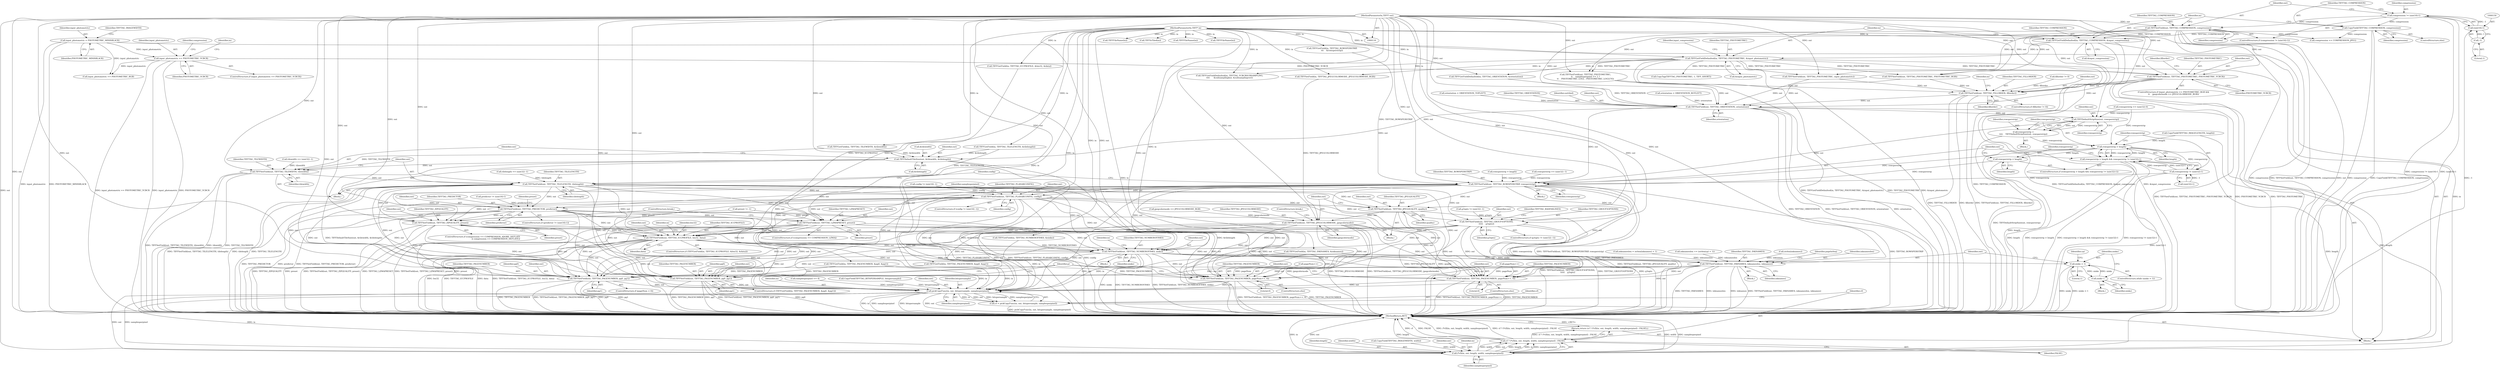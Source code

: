 digraph "0_libtiff_5c080298d59efa53264d7248bbe3a04660db6ef7_2@pointer" {
"1000224" [label="(Call,TIFFSetField(out, TIFFTAG_PHOTOMETRIC, PHOTOMETRIC_YCBCR))"];
"1000153" [label="(Call,TIFFSetField(out, TIFFTAG_COMPRESSION, compression))"];
"1000118" [label="(MethodParameterIn,TIFF* out)"];
"1000147" [label="(Call,compression != (uint16)-1)"];
"1000149" [label="(Call,(uint16)-1)"];
"1000151" [label="(Call,-1)"];
"1000166" [label="(Call,TIFFGetFieldDefaulted(in, TIFFTAG_PHOTOMETRIC, &input_photometric))"];
"1000161" [label="(Call,TIFFGetFieldDefaulted(in, TIFFTAG_COMPRESSION, &input_compression))"];
"1000117" [label="(MethodParameterIn,TIFF* in)"];
"1000158" [label="(Call,CopyField(TIFFTAG_COMPRESSION, compression))"];
"1000182" [label="(Call,input_photometric == PHOTOMETRIC_YCBCR)"];
"1000127" [label="(Call,input_photometric = PHOTOMETRIC_MINISBLACK)"];
"1000274" [label="(Call,TIFFSetField(out, TIFFTAG_FILLORDER, fillorder))"];
"1000316" [label="(Call,TIFFSetField(out, TIFFTAG_ORIENTATION, orientation))"];
"1000356" [label="(Call,TIFFDefaultTileSize(out, &tilewidth, &tilelength))"];
"1000362" [label="(Call,TIFFSetField(out, TIFFTAG_TILEWIDTH, tilewidth))"];
"1000366" [label="(Call,TIFFSetField(out, TIFFTAG_TILELENGTH, tilelength))"];
"1000428" [label="(Call,TIFFSetField(out, TIFFTAG_PLANARCONFIG, config))"];
"1000452" [label="(Call,TIFFSetField(out, TIFFTAG_JPEGQUALITY, quality))"];
"1000456" [label="(Call,TIFFSetField(out, TIFFTAG_JPEGCOLORMODE, jpegcolormode))"];
"1000589" [label="(Call,TIFFSetField(out, TIFFTAG_ICCPROFILE, len32, data))"];
"1000604" [label="(Call,TIFFSetField(out, TIFFTAG_NUMBEROFINKS, ninks))"];
"1000627" [label="(Call,ninks > 1)"];
"1000644" [label="(Call,ninks--)"];
"1000646" [label="(Call,TIFFSetField(out, TIFFTAG_INKNAMES, inknameslen, inknames))"];
"1000672" [label="(Call,TIFFSetField(out, TIFFTAG_PAGENUMBER, pg0, pg1))"];
"1000735" [label="(Call,pickCopyFunc(in, out, bitspersample, samplesperpixel))"];
"1000733" [label="(Call,cf = pickCopyFunc(in, out, bitspersample, samplesperpixel))"];
"1000743" [label="(Call,(*cf)(in, out, length, width, samplesperpixel))"];
"1000741" [label="(Call,cf ? (*cf)(in, out, length, width, samplesperpixel) : FALSE)"];
"1000740" [label="(Return,return (cf ? (*cf)(in, out, length, width, samplesperpixel) : FALSE);)"];
"1000678" [label="(Call,TIFFSetField(out, TIFFTAG_PAGENUMBER, pageNum++, 0))"];
"1000699" [label="(Call,TIFFSetField(out, TIFFTAG_PAGENUMBER, pg0, pg1))"];
"1000705" [label="(Call,TIFFSetField(out, TIFFTAG_PAGENUMBER, pageNum++, 0))"];
"1000490" [label="(Call,TIFFSetField(out, TIFFTAG_PREDICTOR, predictor))"];
"1000512" [label="(Call,TIFFSetField(out, TIFFTAG_ZIPQUALITY, preset))"];
"1000521" [label="(Call,TIFFSetField(out, TIFFTAG_LZMAPRESET, preset))"];
"1000540" [label="(Call,TIFFSetField(out, TIFFTAG_GROUP3OPTIONS,\n\t\t\t\t\t    g3opts))"];
"1000389" [label="(Call,TIFFDefaultStripSize(out, rowsperstrip))"];
"1000387" [label="(Call,rowsperstrip =\n\t\t\t\t    TIFFDefaultStripSize(out, rowsperstrip))"];
"1000394" [label="(Call,rowsperstrip > length)"];
"1000393" [label="(Call,rowsperstrip > length && rowsperstrip != (uint32)-1)"];
"1000397" [label="(Call,rowsperstrip != (uint32)-1)"];
"1000417" [label="(Call,TIFFSetField(out, TIFFTAG_ROWSPERSTRIP, rowsperstrip))"];
"1000403" [label="(Call,rowsperstrip = length)"];
"1000160" [label="(Identifier,compression)"];
"1000173" [label="(Identifier,input_compression)"];
"1000430" [label="(Identifier,TIFFTAG_PLANARCONFIG)"];
"1000604" [label="(Call,TIFFSetField(out, TIFFTAG_NUMBEROFINKS, ninks))"];
"1000431" [label="(Identifier,config)"];
"1000614" [label="(Block,)"];
"1000404" [label="(Identifier,rowsperstrip)"];
"1000665" [label="(Call,TIFFGetField(in, TIFFTAG_PAGENUMBER, &pg0, &pg1))"];
"1000605" [label="(Identifier,out)"];
"1000492" [label="(Identifier,TIFFTAG_PREDICTOR)"];
"1000695" [label="(ControlStructure,if (pageNum < 0))"];
"1000345" [label="(Call,tilelength == (uint32) -1)"];
"1000701" [label="(Identifier,TIFFTAG_PAGENUMBER)"];
"1000437" [label="(Call,samplesperpixel <= 4)"];
"1000428" [label="(Call,TIFFSetField(out, TIFFTAG_PLANARCONFIG, config))"];
"1000593" [label="(Identifier,data)"];
"1000365" [label="(Identifier,tilewidth)"];
"1000610" [label="(Identifier,in)"];
"1000734" [label="(Identifier,cf)"];
"1000521" [label="(Call,TIFFSetField(out, TIFFTAG_LZMAPRESET, preset))"];
"1000748" [label="(Identifier,samplesperpixel)"];
"1000310" [label="(Call,orientation = ORIENTATION_TOPLEFT)"];
"1000677" [label="(ControlStructure,else)"];
"1000733" [label="(Call,cf = pickCopyFunc(in, out, bitspersample, samplesperpixel))"];
"1000454" [label="(Identifier,TIFFTAG_JPEGQUALITY)"];
"1000739" [label="(Identifier,samplesperpixel)"];
"1000675" [label="(Identifier,pg0)"];
"1000396" [label="(Identifier,length)"];
"1000735" [label="(Call,pickCopyFunc(in, out, bitspersample, samplesperpixel))"];
"1000456" [label="(Call,TIFFSetField(out, TIFFTAG_JPEGCOLORMODE, jpegcolormode))"];
"1000216" [label="(ControlStructure,if (input_photometric == PHOTOMETRIC_RGB &&\n\t\t    jpegcolormode == JPEGCOLORMODE_RGB))"];
"1000493" [label="(Identifier,predictor)"];
"1000242" [label="(Call,TIFFSetField(out, TIFFTAG_PHOTOMETRIC,\n\t\t    samplesperpixel == 1 ?\n\t\t    PHOTOMETRIC_LOGL : PHOTOMETRIC_LOGLUV))"];
"1000318" [label="(Identifier,TIFFTAG_ORIENTATION)"];
"1000128" [label="(Identifier,input_photometric)"];
"1000512" [label="(Call,TIFFSetField(out, TIFFTAG_ZIPQUALITY, preset))"];
"1000307" [label="(Call,TIFFFileName(in))"];
"1000746" [label="(Identifier,length)"];
"1000316" [label="(Call,TIFFSetField(out, TIFFTAG_ORIENTATION, orientation))"];
"1000149" [label="(Call,(uint16)-1)"];
"1000541" [label="(Identifier,out)"];
"1000707" [label="(Identifier,TIFFTAG_PAGENUMBER)"];
"1000522" [label="(Identifier,out)"];
"1000681" [label="(Call,pageNum++)"];
"1000226" [label="(Identifier,TIFFTAG_PHOTOMETRIC)"];
"1000225" [label="(Identifier,out)"];
"1000387" [label="(Call,rowsperstrip =\n\t\t\t\t    TIFFDefaultStripSize(out, rowsperstrip))"];
"1000169" [label="(Call,&input_photometric)"];
"1000743" [label="(Call,(*cf)(in, out, length, width, samplesperpixel))"];
"1000356" [label="(Call,TIFFDefaultTileSize(out, &tilewidth, &tilelength))"];
"1000397" [label="(Call,rowsperstrip != (uint32)-1)"];
"1000647" [label="(Identifier,out)"];
"1000421" [label="(ControlStructure,if (config != (uint16) -1))"];
"1000582" [label="(Call,TIFFGetField(in, TIFFTAG_ICCPROFILE, &len32, &data))"];
"1000333" [label="(Call,tilewidth == (uint32) -1)"];
"1000702" [label="(Identifier,pg0)"];
"1000514" [label="(Identifier,TIFFTAG_ZIPQUALITY)"];
"1000392" [label="(ControlStructure,if (rowsperstrip > length && rowsperstrip != (uint32)-1))"];
"1000460" [label="(ControlStructure,break;)"];
"1000598" [label="(Call,TIFFGetField(in, TIFFTAG_NUMBEROFINKS, &ninks))"];
"1000650" [label="(Identifier,inknames)"];
"1000119" [label="(Block,)"];
"1000266" [label="(Call,CopyTag(TIFFTAG_PHOTOMETRIC, 1, TIFF_SHORT))"];
"1000367" [label="(Identifier,out)"];
"1000581" [label="(ControlStructure,if (TIFFGetField(in, TIFFTAG_ICCPROFILE, &len32, &data)))"];
"1000159" [label="(Identifier,TIFFTAG_COMPRESSION)"];
"1000453" [label="(Identifier,out)"];
"1000629" [label="(Literal,1)"];
"1000490" [label="(Call,TIFFSetField(out, TIFFTAG_PREDICTOR, predictor))"];
"1000483" [label="(ControlStructure,if (predictor != (uint16)-1))"];
"1000484" [label="(Call,predictor != (uint16)-1)"];
"1000363" [label="(Identifier,out)"];
"1000517" [label="(ControlStructure,if (compression == COMPRESSION_LZMA))"];
"1000644" [label="(Call,ninks--)"];
"1000673" [label="(Identifier,out)"];
"1000270" [label="(ControlStructure,if (fillorder != 0))"];
"1000388" [label="(Identifier,rowsperstrip)"];
"1000543" [label="(Identifier,g3opts)"];
"1000664" [label="(ControlStructure,if (TIFFGetField(in, TIFFTAG_PAGENUMBER, &pg0, &pg1)))"];
"1000272" [label="(Identifier,fillorder)"];
"1000152" [label="(Literal,1)"];
"1000740" [label="(Return,return (cf ? (*cf)(in, out, length, width, samplesperpixel) : FALSE);)"];
"1000154" [label="(Identifier,out)"];
"1000360" [label="(Call,&tilelength)"];
"1000704" [label="(ControlStructure,else)"];
"1000747" [label="(Identifier,width)"];
"1000554" [label="(Identifier,TIFFTAG_BADFAXLINES)"];
"1000148" [label="(Identifier,compression)"];
"1000381" [label="(Call,TIFFGetField(in, TIFFTAG_ROWSPERSTRIP,\n\t\t\t    &rowsperstrip))"];
"1000283" [label="(Call,TIFFGetFieldDefaulted(in, TIFFTAG_ORIENTATION, &orientation))"];
"1000672" [label="(Call,TIFFSetField(out, TIFFTAG_PAGENUMBER, pg0, pg1))"];
"1000188" [label="(Call,TIFFGetFieldDefaulted(in, TIFFTAG_YCBCRSUBSAMPLING,\n\t\t\t\t      &subsamplinghor, &subsamplingver))"];
"1000504" [label="(ControlStructure,if (compression == COMPRESSION_ADOBE_DEFLATE\n                                         || compression == COMPRESSION_DEFLATE))"];
"1000213" [label="(Identifier,compression)"];
"1000703" [label="(Identifier,pg1)"];
"1000156" [label="(Identifier,compression)"];
"1000630" [label="(Block,)"];
"1000284" [label="(Identifier,in)"];
"1000134" [label="(Call,CopyField(TIFFTAG_IMAGEWIDTH, width))"];
"1000408" [label="(Call,rowsperstrip == (uint32) -1)"];
"1000626" [label="(ControlStructure,while (ninks > 1))"];
"1000405" [label="(Identifier,length)"];
"1000749" [label="(Identifier,FALSE)"];
"1000184" [label="(Identifier,PHOTOMETRIC_YCBCR)"];
"1000591" [label="(Identifier,TIFFTAG_ICCPROFILE)"];
"1000391" [label="(Identifier,rowsperstrip)"];
"1000403" [label="(Call,rowsperstrip = length)"];
"1000140" [label="(Call,CopyField(TIFFTAG_BITSPERSAMPLE, bitspersample))"];
"1000683" [label="(Literal,0)"];
"1000368" [label="(Identifier,TIFFTAG_TILELENGTH)"];
"1000161" [label="(Call,TIFFGetFieldDefaulted(in, TIFFTAG_COMPRESSION, &input_compression))"];
"1000189" [label="(Identifier,in)"];
"1000429" [label="(Identifier,out)"];
"1000457" [label="(Identifier,out)"];
"1000212" [label="(Call,compression == COMPRESSION_JPEG)"];
"1000357" [label="(Identifier,out)"];
"1000745" [label="(Identifier,out)"];
"1000590" [label="(Identifier,out)"];
"1000589" [label="(Call,TIFFSetField(out, TIFFTAG_ICCPROFILE, len32, data))"];
"1000500" [label="(Identifier,preset)"];
"1000218" [label="(Call,input_photometric == PHOTOMETRIC_RGB)"];
"1000322" [label="(Identifier,outtiled)"];
"1000327" [label="(Call,TIFFIsTiled(in))"];
"1000221" [label="(Call,jpegcolormode == JPEGCOLORMODE_RGB)"];
"1000276" [label="(Identifier,TIFFTAG_FILLORDER)"];
"1000676" [label="(Identifier,pg1)"];
"1000151" [label="(Call,-1)"];
"1000744" [label="(Identifier,in)"];
"1000229" [label="(Call,TIFFSetField(out, TIFFTAG_PHOTOMETRIC, input_photometric))"];
"1000706" [label="(Identifier,out)"];
"1000319" [label="(Identifier,orientation)"];
"1000395" [label="(Identifier,rowsperstrip)"];
"1000277" [label="(Identifier,fillorder)"];
"1000420" [label="(Identifier,rowsperstrip)"];
"1000419" [label="(Identifier,TIFFTAG_ROWSPERSTRIP)"];
"1000153" [label="(Call,TIFFSetField(out, TIFFTAG_COMPRESSION, compression))"];
"1000366" [label="(Call,TIFFSetField(out, TIFFTAG_TILELENGTH, tilelength))"];
"1000450" [label="(Block,)"];
"1000274" [label="(Call,TIFFSetField(out, TIFFTAG_FILLORDER, fillorder))"];
"1000638" [label="(Call,inknameslen += (strlen(cp) + 1))"];
"1000207" [label="(Call,TIFFFileName(in))"];
"1000362" [label="(Call,TIFFSetField(out, TIFFTAG_TILEWIDTH, tilewidth))"];
"1000525" [label="(ControlStructure,break;)"];
"1000162" [label="(Identifier,in)"];
"1000674" [label="(Identifier,TIFFTAG_PAGENUMBER)"];
"1000369" [label="(Identifier,tilelength)"];
"1000645" [label="(Identifier,ninks)"];
"1000609" [label="(Call,TIFFGetField(in, TIFFTAG_INKNAMES, &inknames))"];
"1000275" [label="(Identifier,out)"];
"1000628" [label="(Identifier,ninks)"];
"1000540" [label="(Call,TIFFSetField(out, TIFFTAG_GROUP3OPTIONS,\n\t\t\t\t\t    g3opts))"];
"1000646" [label="(Call,TIFFSetField(out, TIFFTAG_INKNAMES, inknameslen, inknames))"];
"1000678" [label="(Call,TIFFSetField(out, TIFFTAG_PAGENUMBER, pageNum++, 0))"];
"1000737" [label="(Identifier,out)"];
"1000699" [label="(Call,TIFFSetField(out, TIFFTAG_PAGENUMBER, pg0, pg1))"];
"1000533" [label="(ControlStructure,if (g3opts != (uint32) -1))"];
"1000371" [label="(Block,)"];
"1000414" [label="(Call,rowsperstrip = length)"];
"1000373" [label="(Call,rowsperstrip == (uint32) 0)"];
"1000224" [label="(Call,TIFFSetField(out, TIFFTAG_PHOTOMETRIC, PHOTOMETRIC_YCBCR))"];
"1000515" [label="(Identifier,preset)"];
"1000705" [label="(Call,TIFFSetField(out, TIFFTAG_PAGENUMBER, pageNum++, 0))"];
"1000317" [label="(Identifier,out)"];
"1000513" [label="(Identifier,out)"];
"1000182" [label="(Call,input_photometric == PHOTOMETRIC_YCBCR)"];
"1000459" [label="(Identifier,jpegcolormode)"];
"1000627" [label="(Call,ninks > 1)"];
"1000648" [label="(Identifier,TIFFTAG_INKNAMES)"];
"1000351" [label="(Call,TIFFGetField(in, TIFFTAG_TILELENGTH, &tilelength))"];
"1000390" [label="(Identifier,out)"];
"1000167" [label="(Identifier,in)"];
"1000117" [label="(MethodParameterIn,TIFF* in)"];
"1000183" [label="(Identifier,input_photometric)"];
"1000491" [label="(Identifier,out)"];
"1000127" [label="(Call,input_photometric = PHOTOMETRIC_MINISBLACK)"];
"1000599" [label="(Identifier,in)"];
"1000163" [label="(Identifier,TIFFTAG_COMPRESSION)"];
"1000294" [label="(Call,TIFFFileName(in))"];
"1000423" [label="(Identifier,config)"];
"1000750" [label="(MethodReturn,RET)"];
"1000422" [label="(Call,config != (uint16) -1)"];
"1000168" [label="(Identifier,TIFFTAG_PHOTOMETRIC)"];
"1000679" [label="(Identifier,out)"];
"1000418" [label="(Identifier,out)"];
"1000137" [label="(Call,CopyField(TIFFTAG_IMAGELENGTH, length))"];
"1000524" [label="(Identifier,preset)"];
"1000399" [label="(Call,(uint32)-1)"];
"1000619" [label="(Call,strlen(inknames))"];
"1000158" [label="(Call,CopyField(TIFFTAG_COMPRESSION, compression))"];
"1000271" [label="(Call,fillorder != 0)"];
"1000417" [label="(Call,TIFFSetField(out, TIFFTAG_ROWSPERSTRIP, rowsperstrip))"];
"1000499" [label="(Call,preset != -1)"];
"1000523" [label="(Identifier,TIFFTAG_LZMAPRESET)"];
"1000607" [label="(Identifier,ninks)"];
"1000297" [label="(Call,orientation = ORIENTATION_BOTLEFT)"];
"1000339" [label="(Call,TIFFGetField(in, TIFFTAG_TILEWIDTH, &tilewidth))"];
"1000700" [label="(Identifier,out)"];
"1000157" [label="(ControlStructure,else)"];
"1000118" [label="(MethodParameterIn,TIFF* out)"];
"1000687" [label="(Call,TIFFGetField(in, TIFFTAG_PAGENUMBER, &pg0, &pg1))"];
"1000656" [label="(Identifier,pageInSeq)"];
"1000649" [label="(Identifier,inknameslen)"];
"1000542" [label="(Identifier,TIFFTAG_GROUP3OPTIONS)"];
"1000393" [label="(Call,rowsperstrip > length && rowsperstrip != (uint32)-1)"];
"1000708" [label="(Call,pageNum++)"];
"1000438" [label="(Identifier,samplesperpixel)"];
"1000616" [label="(Call,inknameslen = strlen(inknames) + 1)"];
"1000331" [label="(Block,)"];
"1000364" [label="(Identifier,TIFFTAG_TILEWIDTH)"];
"1000713" [label="(Identifier,p)"];
"1000741" [label="(Call,cf ? (*cf)(in, out, length, width, samplesperpixel) : FALSE)"];
"1000394" [label="(Call,rowsperstrip > length)"];
"1000176" [label="(Call,TIFFSetField(in, TIFFTAG_JPEGCOLORMODE, JPEGCOLORMODE_RGB))"];
"1000261" [label="(Call,TIFFSetField(out, TIFFTAG_PHOTOMETRIC, PHOTOMETRIC_RGB))"];
"1000398" [label="(Identifier,rowsperstrip)"];
"1000632" [label="(Identifier,cp)"];
"1000386" [label="(Block,)"];
"1000129" [label="(Identifier,PHOTOMETRIC_MINISBLACK)"];
"1000455" [label="(Identifier,quality)"];
"1000458" [label="(Identifier,TIFFTAG_JPEGCOLORMODE)"];
"1000227" [label="(Identifier,PHOTOMETRIC_YCBCR)"];
"1000710" [label="(Literal,0)"];
"1000146" [label="(ControlStructure,if (compression != (uint16)-1))"];
"1000738" [label="(Identifier,bitspersample)"];
"1000181" [label="(ControlStructure,if (input_photometric == PHOTOMETRIC_YCBCR))"];
"1000147" [label="(Call,compression != (uint16)-1)"];
"1000358" [label="(Call,&tilewidth)"];
"1000680" [label="(Identifier,TIFFTAG_PAGENUMBER)"];
"1000452" [label="(Call,TIFFSetField(out, TIFFTAG_JPEGQUALITY, quality))"];
"1000155" [label="(Identifier,TIFFTAG_COMPRESSION)"];
"1000389" [label="(Call,TIFFDefaultStripSize(out, rowsperstrip))"];
"1000592" [label="(Identifier,len32)"];
"1000606" [label="(Identifier,TIFFTAG_NUMBEROFINKS)"];
"1000166" [label="(Call,TIFFGetFieldDefaulted(in, TIFFTAG_PHOTOMETRIC, &input_photometric))"];
"1000135" [label="(Identifier,TIFFTAG_IMAGEWIDTH)"];
"1000736" [label="(Identifier,in)"];
"1000603" [label="(Block,)"];
"1000164" [label="(Call,&input_compression)"];
"1000534" [label="(Call,g3opts != (uint32) -1)"];
"1000742" [label="(Identifier,cf)"];
"1000224" -> "1000216"  [label="AST: "];
"1000224" -> "1000227"  [label="CFG: "];
"1000225" -> "1000224"  [label="AST: "];
"1000226" -> "1000224"  [label="AST: "];
"1000227" -> "1000224"  [label="AST: "];
"1000272" -> "1000224"  [label="CFG: "];
"1000224" -> "1000750"  [label="DDG: PHOTOMETRIC_YCBCR"];
"1000224" -> "1000750"  [label="DDG: TIFFTAG_PHOTOMETRIC"];
"1000224" -> "1000750"  [label="DDG: TIFFSetField(out, TIFFTAG_PHOTOMETRIC, PHOTOMETRIC_YCBCR)"];
"1000153" -> "1000224"  [label="DDG: out"];
"1000118" -> "1000224"  [label="DDG: out"];
"1000166" -> "1000224"  [label="DDG: TIFFTAG_PHOTOMETRIC"];
"1000182" -> "1000224"  [label="DDG: PHOTOMETRIC_YCBCR"];
"1000224" -> "1000274"  [label="DDG: out"];
"1000224" -> "1000316"  [label="DDG: out"];
"1000153" -> "1000146"  [label="AST: "];
"1000153" -> "1000156"  [label="CFG: "];
"1000154" -> "1000153"  [label="AST: "];
"1000155" -> "1000153"  [label="AST: "];
"1000156" -> "1000153"  [label="AST: "];
"1000162" -> "1000153"  [label="CFG: "];
"1000153" -> "1000750"  [label="DDG: TIFFSetField(out, TIFFTAG_COMPRESSION, compression)"];
"1000153" -> "1000750"  [label="DDG: out"];
"1000153" -> "1000750"  [label="DDG: compression"];
"1000118" -> "1000153"  [label="DDG: out"];
"1000147" -> "1000153"  [label="DDG: compression"];
"1000153" -> "1000161"  [label="DDG: TIFFTAG_COMPRESSION"];
"1000153" -> "1000212"  [label="DDG: compression"];
"1000153" -> "1000229"  [label="DDG: out"];
"1000153" -> "1000242"  [label="DDG: out"];
"1000153" -> "1000261"  [label="DDG: out"];
"1000153" -> "1000274"  [label="DDG: out"];
"1000153" -> "1000316"  [label="DDG: out"];
"1000118" -> "1000116"  [label="AST: "];
"1000118" -> "1000750"  [label="DDG: out"];
"1000118" -> "1000229"  [label="DDG: out"];
"1000118" -> "1000242"  [label="DDG: out"];
"1000118" -> "1000261"  [label="DDG: out"];
"1000118" -> "1000274"  [label="DDG: out"];
"1000118" -> "1000316"  [label="DDG: out"];
"1000118" -> "1000356"  [label="DDG: out"];
"1000118" -> "1000362"  [label="DDG: out"];
"1000118" -> "1000366"  [label="DDG: out"];
"1000118" -> "1000389"  [label="DDG: out"];
"1000118" -> "1000417"  [label="DDG: out"];
"1000118" -> "1000428"  [label="DDG: out"];
"1000118" -> "1000452"  [label="DDG: out"];
"1000118" -> "1000456"  [label="DDG: out"];
"1000118" -> "1000490"  [label="DDG: out"];
"1000118" -> "1000512"  [label="DDG: out"];
"1000118" -> "1000521"  [label="DDG: out"];
"1000118" -> "1000540"  [label="DDG: out"];
"1000118" -> "1000589"  [label="DDG: out"];
"1000118" -> "1000604"  [label="DDG: out"];
"1000118" -> "1000646"  [label="DDG: out"];
"1000118" -> "1000672"  [label="DDG: out"];
"1000118" -> "1000678"  [label="DDG: out"];
"1000118" -> "1000699"  [label="DDG: out"];
"1000118" -> "1000705"  [label="DDG: out"];
"1000118" -> "1000735"  [label="DDG: out"];
"1000118" -> "1000743"  [label="DDG: out"];
"1000147" -> "1000146"  [label="AST: "];
"1000147" -> "1000149"  [label="CFG: "];
"1000148" -> "1000147"  [label="AST: "];
"1000149" -> "1000147"  [label="AST: "];
"1000154" -> "1000147"  [label="CFG: "];
"1000159" -> "1000147"  [label="CFG: "];
"1000147" -> "1000750"  [label="DDG: (uint16)-1"];
"1000147" -> "1000750"  [label="DDG: compression != (uint16)-1"];
"1000149" -> "1000147"  [label="DDG: -1"];
"1000147" -> "1000158"  [label="DDG: compression"];
"1000149" -> "1000151"  [label="CFG: "];
"1000150" -> "1000149"  [label="AST: "];
"1000151" -> "1000149"  [label="AST: "];
"1000149" -> "1000750"  [label="DDG: -1"];
"1000151" -> "1000149"  [label="DDG: 1"];
"1000151" -> "1000152"  [label="CFG: "];
"1000152" -> "1000151"  [label="AST: "];
"1000166" -> "1000119"  [label="AST: "];
"1000166" -> "1000169"  [label="CFG: "];
"1000167" -> "1000166"  [label="AST: "];
"1000168" -> "1000166"  [label="AST: "];
"1000169" -> "1000166"  [label="AST: "];
"1000173" -> "1000166"  [label="CFG: "];
"1000166" -> "1000750"  [label="DDG: TIFFTAG_PHOTOMETRIC"];
"1000166" -> "1000750"  [label="DDG: &input_photometric"];
"1000166" -> "1000750"  [label="DDG: TIFFGetFieldDefaulted(in, TIFFTAG_PHOTOMETRIC, &input_photometric)"];
"1000161" -> "1000166"  [label="DDG: in"];
"1000117" -> "1000166"  [label="DDG: in"];
"1000166" -> "1000176"  [label="DDG: in"];
"1000166" -> "1000188"  [label="DDG: in"];
"1000166" -> "1000229"  [label="DDG: TIFFTAG_PHOTOMETRIC"];
"1000166" -> "1000242"  [label="DDG: TIFFTAG_PHOTOMETRIC"];
"1000166" -> "1000261"  [label="DDG: TIFFTAG_PHOTOMETRIC"];
"1000166" -> "1000266"  [label="DDG: TIFFTAG_PHOTOMETRIC"];
"1000166" -> "1000283"  [label="DDG: in"];
"1000161" -> "1000119"  [label="AST: "];
"1000161" -> "1000164"  [label="CFG: "];
"1000162" -> "1000161"  [label="AST: "];
"1000163" -> "1000161"  [label="AST: "];
"1000164" -> "1000161"  [label="AST: "];
"1000167" -> "1000161"  [label="CFG: "];
"1000161" -> "1000750"  [label="DDG: &input_compression"];
"1000161" -> "1000750"  [label="DDG: TIFFTAG_COMPRESSION"];
"1000161" -> "1000750"  [label="DDG: TIFFGetFieldDefaulted(in, TIFFTAG_COMPRESSION, &input_compression)"];
"1000117" -> "1000161"  [label="DDG: in"];
"1000158" -> "1000161"  [label="DDG: TIFFTAG_COMPRESSION"];
"1000117" -> "1000116"  [label="AST: "];
"1000117" -> "1000750"  [label="DDG: in"];
"1000117" -> "1000176"  [label="DDG: in"];
"1000117" -> "1000188"  [label="DDG: in"];
"1000117" -> "1000207"  [label="DDG: in"];
"1000117" -> "1000283"  [label="DDG: in"];
"1000117" -> "1000294"  [label="DDG: in"];
"1000117" -> "1000307"  [label="DDG: in"];
"1000117" -> "1000327"  [label="DDG: in"];
"1000117" -> "1000339"  [label="DDG: in"];
"1000117" -> "1000351"  [label="DDG: in"];
"1000117" -> "1000381"  [label="DDG: in"];
"1000117" -> "1000582"  [label="DDG: in"];
"1000117" -> "1000598"  [label="DDG: in"];
"1000117" -> "1000609"  [label="DDG: in"];
"1000117" -> "1000665"  [label="DDG: in"];
"1000117" -> "1000687"  [label="DDG: in"];
"1000117" -> "1000735"  [label="DDG: in"];
"1000117" -> "1000743"  [label="DDG: in"];
"1000158" -> "1000157"  [label="AST: "];
"1000158" -> "1000160"  [label="CFG: "];
"1000159" -> "1000158"  [label="AST: "];
"1000160" -> "1000158"  [label="AST: "];
"1000162" -> "1000158"  [label="CFG: "];
"1000158" -> "1000750"  [label="DDG: compression"];
"1000158" -> "1000750"  [label="DDG: CopyField(TIFFTAG_COMPRESSION, compression)"];
"1000158" -> "1000212"  [label="DDG: compression"];
"1000182" -> "1000181"  [label="AST: "];
"1000182" -> "1000184"  [label="CFG: "];
"1000183" -> "1000182"  [label="AST: "];
"1000184" -> "1000182"  [label="AST: "];
"1000189" -> "1000182"  [label="CFG: "];
"1000213" -> "1000182"  [label="CFG: "];
"1000182" -> "1000750"  [label="DDG: input_photometric == PHOTOMETRIC_YCBCR"];
"1000182" -> "1000750"  [label="DDG: PHOTOMETRIC_YCBCR"];
"1000182" -> "1000750"  [label="DDG: input_photometric"];
"1000127" -> "1000182"  [label="DDG: input_photometric"];
"1000182" -> "1000218"  [label="DDG: input_photometric"];
"1000127" -> "1000119"  [label="AST: "];
"1000127" -> "1000129"  [label="CFG: "];
"1000128" -> "1000127"  [label="AST: "];
"1000129" -> "1000127"  [label="AST: "];
"1000135" -> "1000127"  [label="CFG: "];
"1000127" -> "1000750"  [label="DDG: PHOTOMETRIC_MINISBLACK"];
"1000127" -> "1000750"  [label="DDG: input_photometric"];
"1000127" -> "1000218"  [label="DDG: input_photometric"];
"1000274" -> "1000270"  [label="AST: "];
"1000274" -> "1000277"  [label="CFG: "];
"1000275" -> "1000274"  [label="AST: "];
"1000276" -> "1000274"  [label="AST: "];
"1000277" -> "1000274"  [label="AST: "];
"1000284" -> "1000274"  [label="CFG: "];
"1000274" -> "1000750"  [label="DDG: TIFFSetField(out, TIFFTAG_FILLORDER, fillorder)"];
"1000274" -> "1000750"  [label="DDG: TIFFTAG_FILLORDER"];
"1000274" -> "1000750"  [label="DDG: fillorder"];
"1000229" -> "1000274"  [label="DDG: out"];
"1000242" -> "1000274"  [label="DDG: out"];
"1000261" -> "1000274"  [label="DDG: out"];
"1000271" -> "1000274"  [label="DDG: fillorder"];
"1000274" -> "1000316"  [label="DDG: out"];
"1000316" -> "1000119"  [label="AST: "];
"1000316" -> "1000319"  [label="CFG: "];
"1000317" -> "1000316"  [label="AST: "];
"1000318" -> "1000316"  [label="AST: "];
"1000319" -> "1000316"  [label="AST: "];
"1000322" -> "1000316"  [label="CFG: "];
"1000316" -> "1000750"  [label="DDG: TIFFTAG_ORIENTATION"];
"1000316" -> "1000750"  [label="DDG: TIFFSetField(out, TIFFTAG_ORIENTATION, orientation)"];
"1000316" -> "1000750"  [label="DDG: orientation"];
"1000229" -> "1000316"  [label="DDG: out"];
"1000242" -> "1000316"  [label="DDG: out"];
"1000261" -> "1000316"  [label="DDG: out"];
"1000283" -> "1000316"  [label="DDG: TIFFTAG_ORIENTATION"];
"1000297" -> "1000316"  [label="DDG: orientation"];
"1000310" -> "1000316"  [label="DDG: orientation"];
"1000316" -> "1000356"  [label="DDG: out"];
"1000316" -> "1000389"  [label="DDG: out"];
"1000316" -> "1000417"  [label="DDG: out"];
"1000356" -> "1000331"  [label="AST: "];
"1000356" -> "1000360"  [label="CFG: "];
"1000357" -> "1000356"  [label="AST: "];
"1000358" -> "1000356"  [label="AST: "];
"1000360" -> "1000356"  [label="AST: "];
"1000363" -> "1000356"  [label="CFG: "];
"1000356" -> "1000750"  [label="DDG: TIFFDefaultTileSize(out, &tilewidth, &tilelength)"];
"1000356" -> "1000750"  [label="DDG: &tilewidth"];
"1000356" -> "1000750"  [label="DDG: &tilelength"];
"1000339" -> "1000356"  [label="DDG: &tilewidth"];
"1000351" -> "1000356"  [label="DDG: &tilelength"];
"1000356" -> "1000362"  [label="DDG: out"];
"1000362" -> "1000331"  [label="AST: "];
"1000362" -> "1000365"  [label="CFG: "];
"1000363" -> "1000362"  [label="AST: "];
"1000364" -> "1000362"  [label="AST: "];
"1000365" -> "1000362"  [label="AST: "];
"1000367" -> "1000362"  [label="CFG: "];
"1000362" -> "1000750"  [label="DDG: tilewidth"];
"1000362" -> "1000750"  [label="DDG: TIFFTAG_TILEWIDTH"];
"1000362" -> "1000750"  [label="DDG: TIFFSetField(out, TIFFTAG_TILEWIDTH, tilewidth)"];
"1000339" -> "1000362"  [label="DDG: TIFFTAG_TILEWIDTH"];
"1000333" -> "1000362"  [label="DDG: tilewidth"];
"1000362" -> "1000366"  [label="DDG: out"];
"1000366" -> "1000331"  [label="AST: "];
"1000366" -> "1000369"  [label="CFG: "];
"1000367" -> "1000366"  [label="AST: "];
"1000368" -> "1000366"  [label="AST: "];
"1000369" -> "1000366"  [label="AST: "];
"1000423" -> "1000366"  [label="CFG: "];
"1000366" -> "1000750"  [label="DDG: tilelength"];
"1000366" -> "1000750"  [label="DDG: TIFFTAG_TILELENGTH"];
"1000366" -> "1000750"  [label="DDG: TIFFSetField(out, TIFFTAG_TILELENGTH, tilelength)"];
"1000351" -> "1000366"  [label="DDG: TIFFTAG_TILELENGTH"];
"1000345" -> "1000366"  [label="DDG: tilelength"];
"1000366" -> "1000428"  [label="DDG: out"];
"1000366" -> "1000452"  [label="DDG: out"];
"1000366" -> "1000490"  [label="DDG: out"];
"1000366" -> "1000512"  [label="DDG: out"];
"1000366" -> "1000521"  [label="DDG: out"];
"1000366" -> "1000540"  [label="DDG: out"];
"1000366" -> "1000589"  [label="DDG: out"];
"1000366" -> "1000604"  [label="DDG: out"];
"1000366" -> "1000672"  [label="DDG: out"];
"1000366" -> "1000678"  [label="DDG: out"];
"1000366" -> "1000699"  [label="DDG: out"];
"1000366" -> "1000705"  [label="DDG: out"];
"1000366" -> "1000735"  [label="DDG: out"];
"1000428" -> "1000421"  [label="AST: "];
"1000428" -> "1000431"  [label="CFG: "];
"1000429" -> "1000428"  [label="AST: "];
"1000430" -> "1000428"  [label="AST: "];
"1000431" -> "1000428"  [label="AST: "];
"1000438" -> "1000428"  [label="CFG: "];
"1000428" -> "1000750"  [label="DDG: TIFFSetField(out, TIFFTAG_PLANARCONFIG, config)"];
"1000428" -> "1000750"  [label="DDG: config"];
"1000428" -> "1000750"  [label="DDG: TIFFTAG_PLANARCONFIG"];
"1000417" -> "1000428"  [label="DDG: out"];
"1000422" -> "1000428"  [label="DDG: config"];
"1000428" -> "1000452"  [label="DDG: out"];
"1000428" -> "1000490"  [label="DDG: out"];
"1000428" -> "1000512"  [label="DDG: out"];
"1000428" -> "1000521"  [label="DDG: out"];
"1000428" -> "1000540"  [label="DDG: out"];
"1000428" -> "1000589"  [label="DDG: out"];
"1000428" -> "1000604"  [label="DDG: out"];
"1000428" -> "1000672"  [label="DDG: out"];
"1000428" -> "1000678"  [label="DDG: out"];
"1000428" -> "1000699"  [label="DDG: out"];
"1000428" -> "1000705"  [label="DDG: out"];
"1000428" -> "1000735"  [label="DDG: out"];
"1000452" -> "1000450"  [label="AST: "];
"1000452" -> "1000455"  [label="CFG: "];
"1000453" -> "1000452"  [label="AST: "];
"1000454" -> "1000452"  [label="AST: "];
"1000455" -> "1000452"  [label="AST: "];
"1000457" -> "1000452"  [label="CFG: "];
"1000452" -> "1000750"  [label="DDG: quality"];
"1000452" -> "1000750"  [label="DDG: TIFFSetField(out, TIFFTAG_JPEGQUALITY, quality)"];
"1000452" -> "1000750"  [label="DDG: TIFFTAG_JPEGQUALITY"];
"1000417" -> "1000452"  [label="DDG: out"];
"1000452" -> "1000456"  [label="DDG: out"];
"1000456" -> "1000450"  [label="AST: "];
"1000456" -> "1000459"  [label="CFG: "];
"1000457" -> "1000456"  [label="AST: "];
"1000458" -> "1000456"  [label="AST: "];
"1000459" -> "1000456"  [label="AST: "];
"1000460" -> "1000456"  [label="CFG: "];
"1000456" -> "1000750"  [label="DDG: jpegcolormode"];
"1000456" -> "1000750"  [label="DDG: TIFFTAG_JPEGCOLORMODE"];
"1000456" -> "1000750"  [label="DDG: TIFFSetField(out, TIFFTAG_JPEGCOLORMODE, jpegcolormode)"];
"1000176" -> "1000456"  [label="DDG: TIFFTAG_JPEGCOLORMODE"];
"1000221" -> "1000456"  [label="DDG: jpegcolormode"];
"1000456" -> "1000589"  [label="DDG: out"];
"1000456" -> "1000604"  [label="DDG: out"];
"1000456" -> "1000672"  [label="DDG: out"];
"1000456" -> "1000678"  [label="DDG: out"];
"1000456" -> "1000699"  [label="DDG: out"];
"1000456" -> "1000705"  [label="DDG: out"];
"1000456" -> "1000735"  [label="DDG: out"];
"1000589" -> "1000581"  [label="AST: "];
"1000589" -> "1000593"  [label="CFG: "];
"1000590" -> "1000589"  [label="AST: "];
"1000591" -> "1000589"  [label="AST: "];
"1000592" -> "1000589"  [label="AST: "];
"1000593" -> "1000589"  [label="AST: "];
"1000599" -> "1000589"  [label="CFG: "];
"1000589" -> "1000750"  [label="DDG: TIFFSetField(out, TIFFTAG_ICCPROFILE, len32, data)"];
"1000589" -> "1000750"  [label="DDG: len32"];
"1000589" -> "1000750"  [label="DDG: TIFFTAG_ICCPROFILE"];
"1000589" -> "1000750"  [label="DDG: data"];
"1000512" -> "1000589"  [label="DDG: out"];
"1000521" -> "1000589"  [label="DDG: out"];
"1000490" -> "1000589"  [label="DDG: out"];
"1000417" -> "1000589"  [label="DDG: out"];
"1000540" -> "1000589"  [label="DDG: out"];
"1000582" -> "1000589"  [label="DDG: TIFFTAG_ICCPROFILE"];
"1000589" -> "1000604"  [label="DDG: out"];
"1000589" -> "1000672"  [label="DDG: out"];
"1000589" -> "1000678"  [label="DDG: out"];
"1000589" -> "1000699"  [label="DDG: out"];
"1000589" -> "1000705"  [label="DDG: out"];
"1000589" -> "1000735"  [label="DDG: out"];
"1000604" -> "1000603"  [label="AST: "];
"1000604" -> "1000607"  [label="CFG: "];
"1000605" -> "1000604"  [label="AST: "];
"1000606" -> "1000604"  [label="AST: "];
"1000607" -> "1000604"  [label="AST: "];
"1000610" -> "1000604"  [label="CFG: "];
"1000604" -> "1000750"  [label="DDG: ninks"];
"1000604" -> "1000750"  [label="DDG: TIFFSetField(out, TIFFTAG_NUMBEROFINKS, ninks)"];
"1000604" -> "1000750"  [label="DDG: TIFFTAG_NUMBEROFINKS"];
"1000521" -> "1000604"  [label="DDG: out"];
"1000490" -> "1000604"  [label="DDG: out"];
"1000417" -> "1000604"  [label="DDG: out"];
"1000512" -> "1000604"  [label="DDG: out"];
"1000540" -> "1000604"  [label="DDG: out"];
"1000598" -> "1000604"  [label="DDG: TIFFTAG_NUMBEROFINKS"];
"1000604" -> "1000627"  [label="DDG: ninks"];
"1000604" -> "1000646"  [label="DDG: out"];
"1000604" -> "1000672"  [label="DDG: out"];
"1000604" -> "1000678"  [label="DDG: out"];
"1000604" -> "1000699"  [label="DDG: out"];
"1000604" -> "1000705"  [label="DDG: out"];
"1000604" -> "1000735"  [label="DDG: out"];
"1000627" -> "1000626"  [label="AST: "];
"1000627" -> "1000629"  [label="CFG: "];
"1000628" -> "1000627"  [label="AST: "];
"1000629" -> "1000627"  [label="AST: "];
"1000632" -> "1000627"  [label="CFG: "];
"1000647" -> "1000627"  [label="CFG: "];
"1000627" -> "1000750"  [label="DDG: ninks > 1"];
"1000627" -> "1000750"  [label="DDG: ninks"];
"1000644" -> "1000627"  [label="DDG: ninks"];
"1000627" -> "1000644"  [label="DDG: ninks"];
"1000644" -> "1000630"  [label="AST: "];
"1000644" -> "1000645"  [label="CFG: "];
"1000645" -> "1000644"  [label="AST: "];
"1000628" -> "1000644"  [label="CFG: "];
"1000646" -> "1000614"  [label="AST: "];
"1000646" -> "1000650"  [label="CFG: "];
"1000647" -> "1000646"  [label="AST: "];
"1000648" -> "1000646"  [label="AST: "];
"1000649" -> "1000646"  [label="AST: "];
"1000650" -> "1000646"  [label="AST: "];
"1000656" -> "1000646"  [label="CFG: "];
"1000646" -> "1000750"  [label="DDG: inknames"];
"1000646" -> "1000750"  [label="DDG: TIFFSetField(out, TIFFTAG_INKNAMES, inknameslen, inknames)"];
"1000646" -> "1000750"  [label="DDG: TIFFTAG_INKNAMES"];
"1000646" -> "1000750"  [label="DDG: inknameslen"];
"1000609" -> "1000646"  [label="DDG: TIFFTAG_INKNAMES"];
"1000638" -> "1000646"  [label="DDG: inknameslen"];
"1000616" -> "1000646"  [label="DDG: inknameslen"];
"1000619" -> "1000646"  [label="DDG: inknames"];
"1000646" -> "1000672"  [label="DDG: out"];
"1000646" -> "1000678"  [label="DDG: out"];
"1000646" -> "1000699"  [label="DDG: out"];
"1000646" -> "1000705"  [label="DDG: out"];
"1000646" -> "1000735"  [label="DDG: out"];
"1000672" -> "1000664"  [label="AST: "];
"1000672" -> "1000676"  [label="CFG: "];
"1000673" -> "1000672"  [label="AST: "];
"1000674" -> "1000672"  [label="AST: "];
"1000675" -> "1000672"  [label="AST: "];
"1000676" -> "1000672"  [label="AST: "];
"1000713" -> "1000672"  [label="CFG: "];
"1000672" -> "1000750"  [label="DDG: pg1"];
"1000672" -> "1000750"  [label="DDG: TIFFSetField(out, TIFFTAG_PAGENUMBER, pg0, pg1)"];
"1000672" -> "1000750"  [label="DDG: pg0"];
"1000672" -> "1000750"  [label="DDG: TIFFTAG_PAGENUMBER"];
"1000521" -> "1000672"  [label="DDG: out"];
"1000490" -> "1000672"  [label="DDG: out"];
"1000512" -> "1000672"  [label="DDG: out"];
"1000417" -> "1000672"  [label="DDG: out"];
"1000540" -> "1000672"  [label="DDG: out"];
"1000665" -> "1000672"  [label="DDG: TIFFTAG_PAGENUMBER"];
"1000672" -> "1000735"  [label="DDG: out"];
"1000735" -> "1000733"  [label="AST: "];
"1000735" -> "1000739"  [label="CFG: "];
"1000736" -> "1000735"  [label="AST: "];
"1000737" -> "1000735"  [label="AST: "];
"1000738" -> "1000735"  [label="AST: "];
"1000739" -> "1000735"  [label="AST: "];
"1000733" -> "1000735"  [label="CFG: "];
"1000735" -> "1000750"  [label="DDG: samplesperpixel"];
"1000735" -> "1000750"  [label="DDG: bitspersample"];
"1000735" -> "1000750"  [label="DDG: out"];
"1000735" -> "1000750"  [label="DDG: in"];
"1000735" -> "1000733"  [label="DDG: in"];
"1000735" -> "1000733"  [label="DDG: out"];
"1000735" -> "1000733"  [label="DDG: bitspersample"];
"1000735" -> "1000733"  [label="DDG: samplesperpixel"];
"1000598" -> "1000735"  [label="DDG: in"];
"1000609" -> "1000735"  [label="DDG: in"];
"1000665" -> "1000735"  [label="DDG: in"];
"1000687" -> "1000735"  [label="DDG: in"];
"1000699" -> "1000735"  [label="DDG: out"];
"1000521" -> "1000735"  [label="DDG: out"];
"1000678" -> "1000735"  [label="DDG: out"];
"1000490" -> "1000735"  [label="DDG: out"];
"1000705" -> "1000735"  [label="DDG: out"];
"1000512" -> "1000735"  [label="DDG: out"];
"1000417" -> "1000735"  [label="DDG: out"];
"1000540" -> "1000735"  [label="DDG: out"];
"1000140" -> "1000735"  [label="DDG: bitspersample"];
"1000437" -> "1000735"  [label="DDG: samplesperpixel"];
"1000735" -> "1000743"  [label="DDG: in"];
"1000735" -> "1000743"  [label="DDG: out"];
"1000735" -> "1000743"  [label="DDG: samplesperpixel"];
"1000733" -> "1000119"  [label="AST: "];
"1000734" -> "1000733"  [label="AST: "];
"1000742" -> "1000733"  [label="CFG: "];
"1000733" -> "1000750"  [label="DDG: pickCopyFunc(in, out, bitspersample, samplesperpixel)"];
"1000743" -> "1000741"  [label="AST: "];
"1000743" -> "1000748"  [label="CFG: "];
"1000744" -> "1000743"  [label="AST: "];
"1000745" -> "1000743"  [label="AST: "];
"1000746" -> "1000743"  [label="AST: "];
"1000747" -> "1000743"  [label="AST: "];
"1000748" -> "1000743"  [label="AST: "];
"1000741" -> "1000743"  [label="CFG: "];
"1000743" -> "1000750"  [label="DDG: samplesperpixel"];
"1000743" -> "1000750"  [label="DDG: in"];
"1000743" -> "1000750"  [label="DDG: width"];
"1000743" -> "1000750"  [label="DDG: out"];
"1000743" -> "1000750"  [label="DDG: length"];
"1000743" -> "1000741"  [label="DDG: width"];
"1000743" -> "1000741"  [label="DDG: out"];
"1000743" -> "1000741"  [label="DDG: length"];
"1000743" -> "1000741"  [label="DDG: in"];
"1000743" -> "1000741"  [label="DDG: samplesperpixel"];
"1000394" -> "1000743"  [label="DDG: length"];
"1000137" -> "1000743"  [label="DDG: length"];
"1000134" -> "1000743"  [label="DDG: width"];
"1000741" -> "1000740"  [label="AST: "];
"1000741" -> "1000749"  [label="CFG: "];
"1000742" -> "1000741"  [label="AST: "];
"1000749" -> "1000741"  [label="AST: "];
"1000740" -> "1000741"  [label="CFG: "];
"1000741" -> "1000750"  [label="DDG: cf"];
"1000741" -> "1000750"  [label="DDG: FALSE"];
"1000741" -> "1000750"  [label="DDG: (*cf)(in, out, length, width, samplesperpixel)"];
"1000741" -> "1000750"  [label="DDG: cf ? (*cf)(in, out, length, width, samplesperpixel) : FALSE"];
"1000741" -> "1000740"  [label="DDG: cf ? (*cf)(in, out, length, width, samplesperpixel) : FALSE"];
"1000740" -> "1000119"  [label="AST: "];
"1000750" -> "1000740"  [label="CFG: "];
"1000740" -> "1000750"  [label="DDG: <RET>"];
"1000678" -> "1000677"  [label="AST: "];
"1000678" -> "1000683"  [label="CFG: "];
"1000679" -> "1000678"  [label="AST: "];
"1000680" -> "1000678"  [label="AST: "];
"1000681" -> "1000678"  [label="AST: "];
"1000683" -> "1000678"  [label="AST: "];
"1000713" -> "1000678"  [label="CFG: "];
"1000678" -> "1000750"  [label="DDG: TIFFSetField(out, TIFFTAG_PAGENUMBER, pageNum++, 0)"];
"1000678" -> "1000750"  [label="DDG: TIFFTAG_PAGENUMBER"];
"1000521" -> "1000678"  [label="DDG: out"];
"1000490" -> "1000678"  [label="DDG: out"];
"1000512" -> "1000678"  [label="DDG: out"];
"1000417" -> "1000678"  [label="DDG: out"];
"1000540" -> "1000678"  [label="DDG: out"];
"1000681" -> "1000678"  [label="DDG: pageNum"];
"1000699" -> "1000695"  [label="AST: "];
"1000699" -> "1000703"  [label="CFG: "];
"1000700" -> "1000699"  [label="AST: "];
"1000701" -> "1000699"  [label="AST: "];
"1000702" -> "1000699"  [label="AST: "];
"1000703" -> "1000699"  [label="AST: "];
"1000713" -> "1000699"  [label="CFG: "];
"1000699" -> "1000750"  [label="DDG: TIFFTAG_PAGENUMBER"];
"1000699" -> "1000750"  [label="DDG: TIFFSetField(out, TIFFTAG_PAGENUMBER, pg0, pg1)"];
"1000699" -> "1000750"  [label="DDG: pg0"];
"1000699" -> "1000750"  [label="DDG: pg1"];
"1000521" -> "1000699"  [label="DDG: out"];
"1000490" -> "1000699"  [label="DDG: out"];
"1000512" -> "1000699"  [label="DDG: out"];
"1000417" -> "1000699"  [label="DDG: out"];
"1000540" -> "1000699"  [label="DDG: out"];
"1000687" -> "1000699"  [label="DDG: TIFFTAG_PAGENUMBER"];
"1000705" -> "1000704"  [label="AST: "];
"1000705" -> "1000710"  [label="CFG: "];
"1000706" -> "1000705"  [label="AST: "];
"1000707" -> "1000705"  [label="AST: "];
"1000708" -> "1000705"  [label="AST: "];
"1000710" -> "1000705"  [label="AST: "];
"1000713" -> "1000705"  [label="CFG: "];
"1000705" -> "1000750"  [label="DDG: TIFFSetField(out, TIFFTAG_PAGENUMBER, pageNum++, 0)"];
"1000705" -> "1000750"  [label="DDG: TIFFTAG_PAGENUMBER"];
"1000521" -> "1000705"  [label="DDG: out"];
"1000490" -> "1000705"  [label="DDG: out"];
"1000512" -> "1000705"  [label="DDG: out"];
"1000417" -> "1000705"  [label="DDG: out"];
"1000540" -> "1000705"  [label="DDG: out"];
"1000687" -> "1000705"  [label="DDG: TIFFTAG_PAGENUMBER"];
"1000708" -> "1000705"  [label="DDG: pageNum"];
"1000490" -> "1000483"  [label="AST: "];
"1000490" -> "1000493"  [label="CFG: "];
"1000491" -> "1000490"  [label="AST: "];
"1000492" -> "1000490"  [label="AST: "];
"1000493" -> "1000490"  [label="AST: "];
"1000500" -> "1000490"  [label="CFG: "];
"1000490" -> "1000750"  [label="DDG: predictor"];
"1000490" -> "1000750"  [label="DDG: TIFFSetField(out, TIFFTAG_PREDICTOR, predictor)"];
"1000490" -> "1000750"  [label="DDG: TIFFTAG_PREDICTOR"];
"1000417" -> "1000490"  [label="DDG: out"];
"1000484" -> "1000490"  [label="DDG: predictor"];
"1000490" -> "1000512"  [label="DDG: out"];
"1000490" -> "1000521"  [label="DDG: out"];
"1000512" -> "1000504"  [label="AST: "];
"1000512" -> "1000515"  [label="CFG: "];
"1000513" -> "1000512"  [label="AST: "];
"1000514" -> "1000512"  [label="AST: "];
"1000515" -> "1000512"  [label="AST: "];
"1000525" -> "1000512"  [label="CFG: "];
"1000512" -> "1000750"  [label="DDG: TIFFTAG_ZIPQUALITY"];
"1000512" -> "1000750"  [label="DDG: preset"];
"1000512" -> "1000750"  [label="DDG: TIFFSetField(out, TIFFTAG_ZIPQUALITY, preset)"];
"1000417" -> "1000512"  [label="DDG: out"];
"1000499" -> "1000512"  [label="DDG: preset"];
"1000521" -> "1000517"  [label="AST: "];
"1000521" -> "1000524"  [label="CFG: "];
"1000522" -> "1000521"  [label="AST: "];
"1000523" -> "1000521"  [label="AST: "];
"1000524" -> "1000521"  [label="AST: "];
"1000525" -> "1000521"  [label="CFG: "];
"1000521" -> "1000750"  [label="DDG: preset"];
"1000521" -> "1000750"  [label="DDG: TIFFSetField(out, TIFFTAG_LZMAPRESET, preset)"];
"1000521" -> "1000750"  [label="DDG: TIFFTAG_LZMAPRESET"];
"1000417" -> "1000521"  [label="DDG: out"];
"1000499" -> "1000521"  [label="DDG: preset"];
"1000540" -> "1000533"  [label="AST: "];
"1000540" -> "1000543"  [label="CFG: "];
"1000541" -> "1000540"  [label="AST: "];
"1000542" -> "1000540"  [label="AST: "];
"1000543" -> "1000540"  [label="AST: "];
"1000554" -> "1000540"  [label="CFG: "];
"1000540" -> "1000750"  [label="DDG: TIFFSetField(out, TIFFTAG_GROUP3OPTIONS,\n\t\t\t\t\t    g3opts)"];
"1000540" -> "1000750"  [label="DDG: TIFFTAG_GROUP3OPTIONS"];
"1000540" -> "1000750"  [label="DDG: g3opts"];
"1000417" -> "1000540"  [label="DDG: out"];
"1000534" -> "1000540"  [label="DDG: g3opts"];
"1000389" -> "1000387"  [label="AST: "];
"1000389" -> "1000391"  [label="CFG: "];
"1000390" -> "1000389"  [label="AST: "];
"1000391" -> "1000389"  [label="AST: "];
"1000387" -> "1000389"  [label="CFG: "];
"1000389" -> "1000387"  [label="DDG: out"];
"1000389" -> "1000387"  [label="DDG: rowsperstrip"];
"1000373" -> "1000389"  [label="DDG: rowsperstrip"];
"1000389" -> "1000417"  [label="DDG: out"];
"1000387" -> "1000386"  [label="AST: "];
"1000388" -> "1000387"  [label="AST: "];
"1000395" -> "1000387"  [label="CFG: "];
"1000387" -> "1000750"  [label="DDG: TIFFDefaultStripSize(out, rowsperstrip)"];
"1000387" -> "1000394"  [label="DDG: rowsperstrip"];
"1000394" -> "1000393"  [label="AST: "];
"1000394" -> "1000396"  [label="CFG: "];
"1000395" -> "1000394"  [label="AST: "];
"1000396" -> "1000394"  [label="AST: "];
"1000398" -> "1000394"  [label="CFG: "];
"1000393" -> "1000394"  [label="CFG: "];
"1000394" -> "1000750"  [label="DDG: length"];
"1000394" -> "1000393"  [label="DDG: rowsperstrip"];
"1000394" -> "1000393"  [label="DDG: length"];
"1000373" -> "1000394"  [label="DDG: rowsperstrip"];
"1000137" -> "1000394"  [label="DDG: length"];
"1000394" -> "1000397"  [label="DDG: rowsperstrip"];
"1000394" -> "1000403"  [label="DDG: length"];
"1000394" -> "1000417"  [label="DDG: rowsperstrip"];
"1000393" -> "1000392"  [label="AST: "];
"1000393" -> "1000397"  [label="CFG: "];
"1000397" -> "1000393"  [label="AST: "];
"1000404" -> "1000393"  [label="CFG: "];
"1000418" -> "1000393"  [label="CFG: "];
"1000393" -> "1000750"  [label="DDG: rowsperstrip != (uint32)-1"];
"1000393" -> "1000750"  [label="DDG: rowsperstrip > length"];
"1000393" -> "1000750"  [label="DDG: rowsperstrip > length && rowsperstrip != (uint32)-1"];
"1000397" -> "1000393"  [label="DDG: rowsperstrip"];
"1000397" -> "1000393"  [label="DDG: (uint32)-1"];
"1000397" -> "1000399"  [label="CFG: "];
"1000398" -> "1000397"  [label="AST: "];
"1000399" -> "1000397"  [label="AST: "];
"1000397" -> "1000750"  [label="DDG: (uint32)-1"];
"1000399" -> "1000397"  [label="DDG: -1"];
"1000397" -> "1000417"  [label="DDG: rowsperstrip"];
"1000417" -> "1000371"  [label="AST: "];
"1000417" -> "1000420"  [label="CFG: "];
"1000418" -> "1000417"  [label="AST: "];
"1000419" -> "1000417"  [label="AST: "];
"1000420" -> "1000417"  [label="AST: "];
"1000423" -> "1000417"  [label="CFG: "];
"1000417" -> "1000750"  [label="DDG: rowsperstrip"];
"1000417" -> "1000750"  [label="DDG: TIFFSetField(out, TIFFTAG_ROWSPERSTRIP, rowsperstrip)"];
"1000417" -> "1000750"  [label="DDG: TIFFTAG_ROWSPERSTRIP"];
"1000381" -> "1000417"  [label="DDG: TIFFTAG_ROWSPERSTRIP"];
"1000408" -> "1000417"  [label="DDG: rowsperstrip"];
"1000403" -> "1000417"  [label="DDG: rowsperstrip"];
"1000414" -> "1000417"  [label="DDG: rowsperstrip"];
"1000403" -> "1000392"  [label="AST: "];
"1000403" -> "1000405"  [label="CFG: "];
"1000404" -> "1000403"  [label="AST: "];
"1000405" -> "1000403"  [label="AST: "];
"1000418" -> "1000403"  [label="CFG: "];
"1000403" -> "1000750"  [label="DDG: length"];
}
